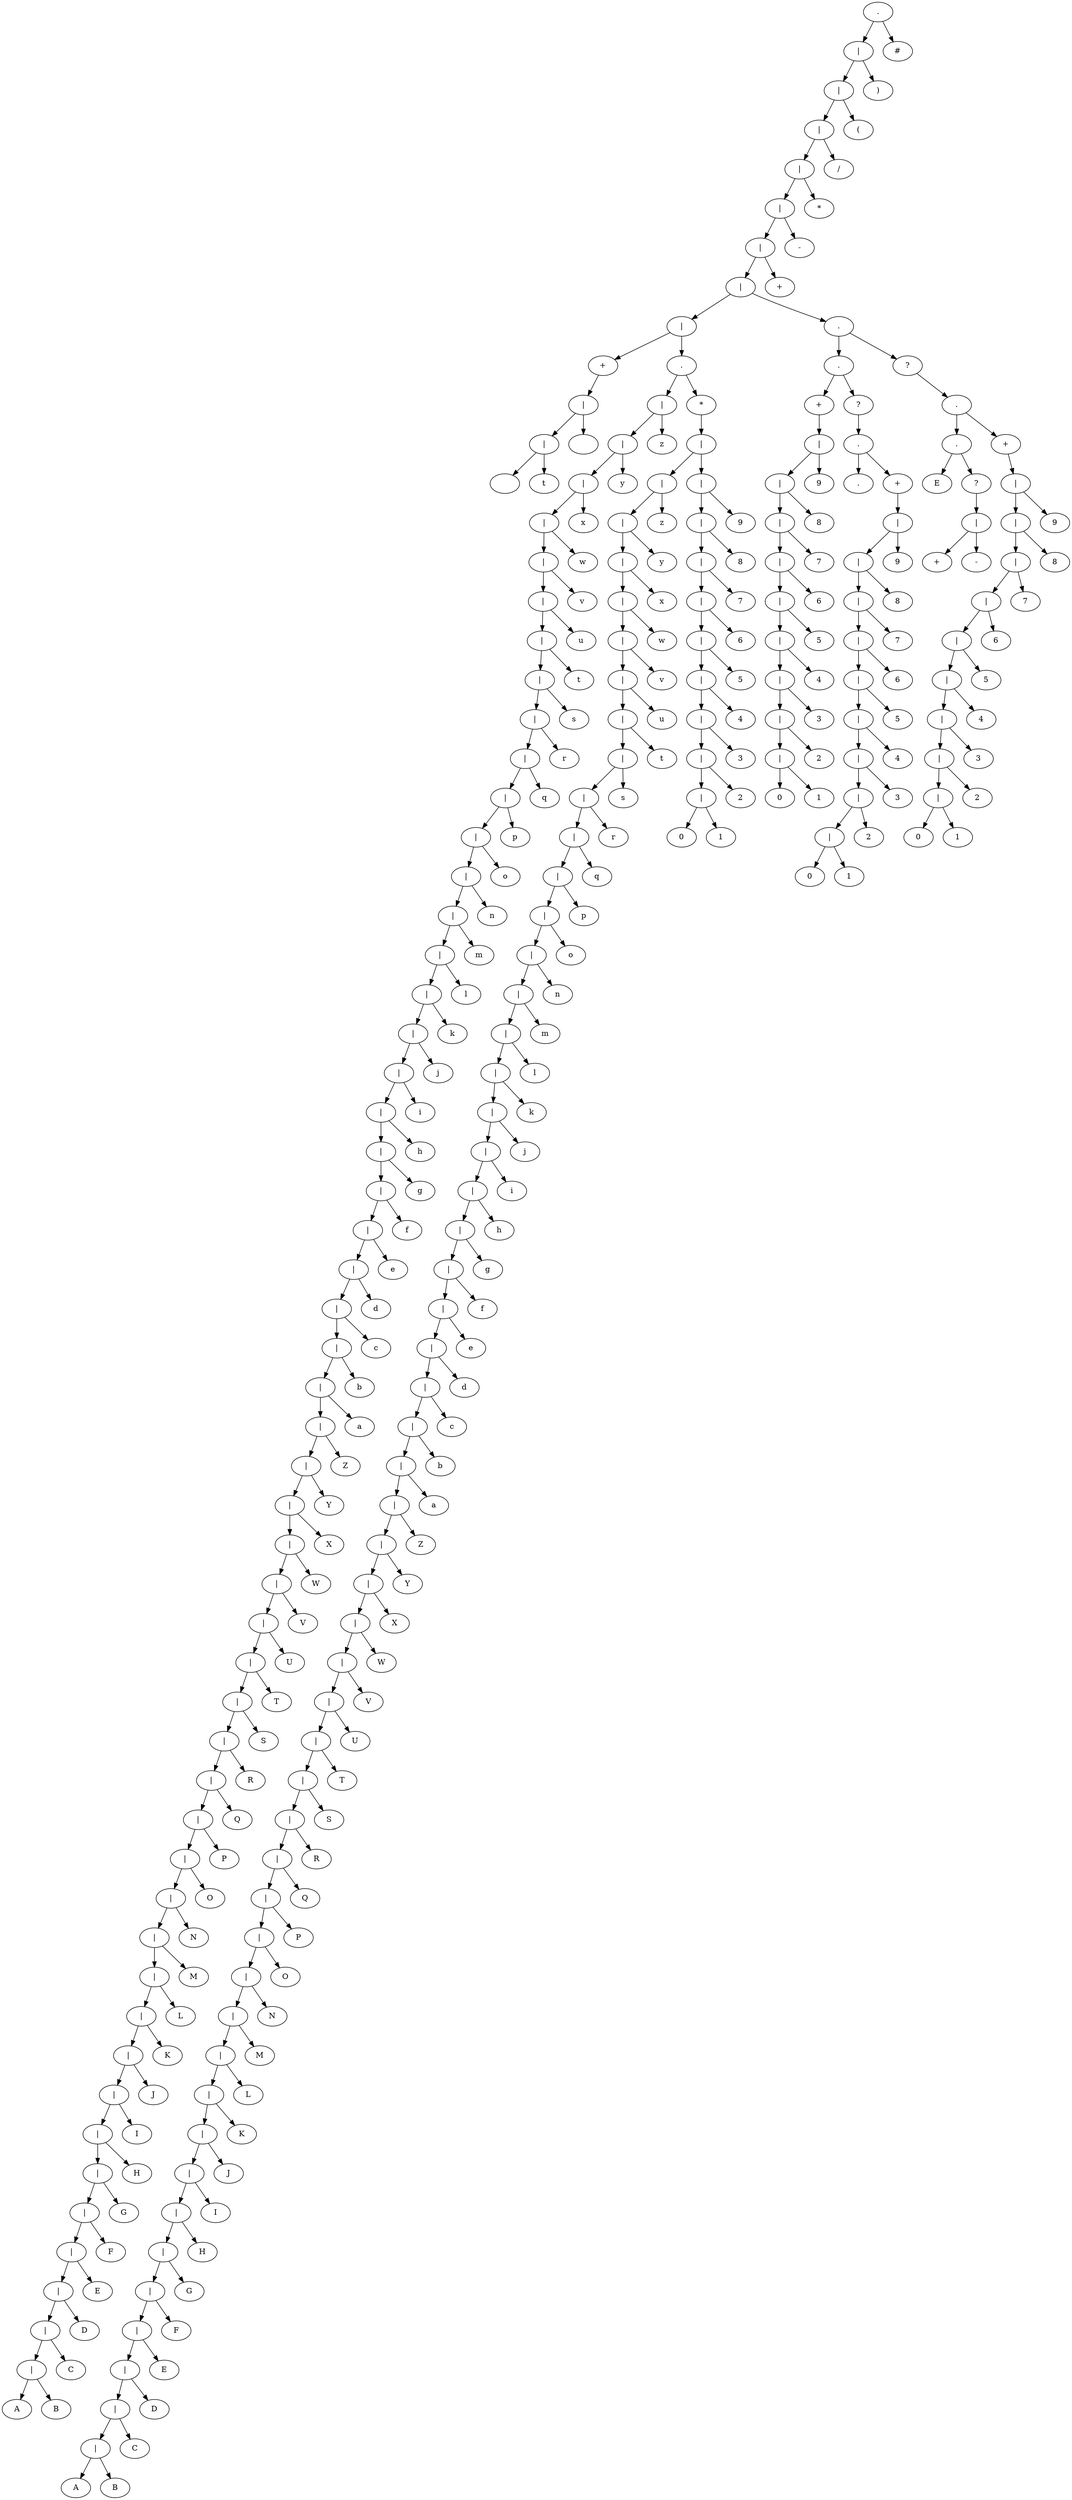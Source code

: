 digraph {
	2297091858512 [label="."]
	2297091858512 -> 2297091858416
	2297091858416 [label="|"]
	2297091858416 -> 2297091858320
	2297091858320 [label="|"]
	2297091858320 -> 2297091858224
	2297091858224 [label="|"]
	2297091858224 -> 2297091858128
	2297091858128 [label="|"]
	2297091858128 -> 2297091858032
	2297091858032 [label="|"]
	2297091858032 -> 2297091857936
	2297091857936 [label="|"]
	2297091857936 -> 2297091857840
	2297091857840 [label="|"]
	2297091857840 -> 2297091854288
	2297091854288 [label="|"]
	2297091854288 -> 2297091728544
	2297091728544 [label="+"]
	2297091728544 -> 2297091728496
	2297091728496 [label="|"]
	2297091728496 -> 2297091728400
	2297091728400 [label="|"]
	2297091728400 -> 2297091728304
	2297091728304 [label=" "]
	2297091728400 -> 2297091728352
	2297091728352 [label="\t"]
	2297091728496 -> 2297091728448
	2297091728448 [label="\n"]
	2297091854288 -> 2297091854240
	2297091854240 [label="."]
	2297091854240 -> 2297091733488
	2297091733488 [label="|"]
	2297091733488 -> 2297091733392
	2297091733392 [label="|"]
	2297091733392 -> 2297091733296
	2297091733296 [label="|"]
	2297091733296 -> 2297091733200
	2297091733200 [label="|"]
	2297091733200 -> 2297091733104
	2297091733104 [label="|"]
	2297091733104 -> 2297091733008
	2297091733008 [label="|"]
	2297091733008 -> 2297091732912
	2297091732912 [label="|"]
	2297091732912 -> 2297091732816
	2297091732816 [label="|"]
	2297091732816 -> 2297091732720
	2297091732720 [label="|"]
	2297091732720 -> 2297091732624
	2297091732624 [label="|"]
	2297091732624 -> 2297091732528
	2297091732528 [label="|"]
	2297091732528 -> 2297091732432
	2297091732432 [label="|"]
	2297091732432 -> 2297091732336
	2297091732336 [label="|"]
	2297091732336 -> 2297091732240
	2297091732240 [label="|"]
	2297091732240 -> 2297091732144
	2297091732144 [label="|"]
	2297091732144 -> 2297091732048
	2297091732048 [label="|"]
	2297091732048 -> 2297091731952
	2297091731952 [label="|"]
	2297091731952 -> 2297091731856
	2297091731856 [label="|"]
	2297091731856 -> 2297091731760
	2297091731760 [label="|"]
	2297091731760 -> 2297091731664
	2297091731664 [label="|"]
	2297091731664 -> 2297091731568
	2297091731568 [label="|"]
	2297091731568 -> 2297091731472
	2297091731472 [label="|"]
	2297091731472 -> 2297091731376
	2297091731376 [label="|"]
	2297091731376 -> 2297091731280
	2297091731280 [label="|"]
	2297091731280 -> 2297091731184
	2297091731184 [label="|"]
	2297091731184 -> 2297091731088
	2297091731088 [label="|"]
	2297091731088 -> 2297091730992
	2297091730992 [label="|"]
	2297091730992 -> 2297091730896
	2297091730896 [label="|"]
	2297091730896 -> 2297091730800
	2297091730800 [label="|"]
	2297091730800 -> 2297091730704
	2297091730704 [label="|"]
	2297091730704 -> 2297091730608
	2297091730608 [label="|"]
	2297091730608 -> 2297091730512
	2297091730512 [label="|"]
	2297091730512 -> 2297091730416
	2297091730416 [label="|"]
	2297091730416 -> 2297091730320
	2297091730320 [label="|"]
	2297091730320 -> 2297091730224
	2297091730224 [label="|"]
	2297091730224 -> 2297091730128
	2297091730128 [label="|"]
	2297091730128 -> 2297091730032
	2297091730032 [label="|"]
	2297091730032 -> 2297091729936
	2297091729936 [label="|"]
	2297091729936 -> 2297091729840
	2297091729840 [label="|"]
	2297091729840 -> 2297091729744
	2297091729744 [label="|"]
	2297091729744 -> 2297091729648
	2297091729648 [label="|"]
	2297091729648 -> 2297091729552
	2297091729552 [label="|"]
	2297091729552 -> 2297091729456
	2297091729456 [label="|"]
	2297091729456 -> 2297091729360
	2297091729360 [label="|"]
	2297091729360 -> 2297091729264
	2297091729264 [label="|"]
	2297091729264 -> 2297091729168
	2297091729168 [label="|"]
	2297091729168 -> 2297091729072
	2297091729072 [label="|"]
	2297091729072 -> 2297091728976
	2297091728976 [label="|"]
	2297091728976 -> 2297091728880
	2297091728880 [label="|"]
	2297091728880 -> 2297091728784
	2297091728784 [label="|"]
	2297091728784 -> 2297091728688
	2297091728688 [label="|"]
	2297091728688 -> 2297091728592
	2297091728592 [label=A]
	2297091728688 -> 2297091728640
	2297091728640 [label=B]
	2297091728784 -> 2297091728736
	2297091728736 [label=C]
	2297091728880 -> 2297091728832
	2297091728832 [label=D]
	2297091728976 -> 2297091728928
	2297091728928 [label=E]
	2297091729072 -> 2297091729024
	2297091729024 [label=F]
	2297091729168 -> 2297091729120
	2297091729120 [label=G]
	2297091729264 -> 2297091729216
	2297091729216 [label=H]
	2297091729360 -> 2297091729312
	2297091729312 [label=I]
	2297091729456 -> 2297091729408
	2297091729408 [label=J]
	2297091729552 -> 2297091729504
	2297091729504 [label=K]
	2297091729648 -> 2297091729600
	2297091729600 [label=L]
	2297091729744 -> 2297091729696
	2297091729696 [label=M]
	2297091729840 -> 2297091729792
	2297091729792 [label=N]
	2297091729936 -> 2297091729888
	2297091729888 [label=O]
	2297091730032 -> 2297091729984
	2297091729984 [label=P]
	2297091730128 -> 2297091730080
	2297091730080 [label=Q]
	2297091730224 -> 2297091730176
	2297091730176 [label=R]
	2297091730320 -> 2297091730272
	2297091730272 [label=S]
	2297091730416 -> 2297091730368
	2297091730368 [label=T]
	2297091730512 -> 2297091730464
	2297091730464 [label=U]
	2297091730608 -> 2297091730560
	2297091730560 [label=V]
	2297091730704 -> 2297091730656
	2297091730656 [label=W]
	2297091730800 -> 2297091730752
	2297091730752 [label=X]
	2297091730896 -> 2297091730848
	2297091730848 [label=Y]
	2297091730992 -> 2297091730944
	2297091730944 [label=Z]
	2297091731088 -> 2297091731040
	2297091731040 [label=a]
	2297091731184 -> 2297091731136
	2297091731136 [label=b]
	2297091731280 -> 2297091731232
	2297091731232 [label=c]
	2297091731376 -> 2297091731328
	2297091731328 [label=d]
	2297091731472 -> 2297091731424
	2297091731424 [label=e]
	2297091731568 -> 2297091731520
	2297091731520 [label=f]
	2297091731664 -> 2297091731616
	2297091731616 [label=g]
	2297091731760 -> 2297091731712
	2297091731712 [label=h]
	2297091731856 -> 2297091731808
	2297091731808 [label=i]
	2297091731952 -> 2297091731904
	2297091731904 [label=j]
	2297091732048 -> 2297091732000
	2297091732000 [label=k]
	2297091732144 -> 2297091732096
	2297091732096 [label=l]
	2297091732240 -> 2297091732192
	2297091732192 [label=m]
	2297091732336 -> 2297091732288
	2297091732288 [label=n]
	2297091732432 -> 2297091732384
	2297091732384 [label=o]
	2297091732528 -> 2297091732480
	2297091732480 [label=p]
	2297091732624 -> 2297091732576
	2297091732576 [label=q]
	2297091732720 -> 2297091732672
	2297091732672 [label=r]
	2297091732816 -> 2297091732768
	2297091732768 [label=s]
	2297091732912 -> 2297091732864
	2297091732864 [label=t]
	2297091733008 -> 2297091732960
	2297091732960 [label=u]
	2297091733104 -> 2297091733056
	2297091733056 [label=v]
	2297091733200 -> 2297091733152
	2297091733152 [label=w]
	2297091733296 -> 2297091733248
	2297091733248 [label=x]
	2297091733392 -> 2297091733344
	2297091733344 [label=y]
	2297091733488 -> 2297091733440
	2297091733440 [label=z]
	2297091854240 -> 2297091854192
	2297091854192 [label="*"]
	2297091854192 -> 2297091854144
	2297091854144 [label="|"]
	2297091854144 -> 2297091853184
	2297091853184 [label="|"]
	2297091853184 -> 2297091853088
	2297091853088 [label="|"]
	2297091853088 -> 2297091852992
	2297091852992 [label="|"]
	2297091852992 -> 2297091852896
	2297091852896 [label="|"]
	2297091852896 -> 2297091852800
	2297091852800 [label="|"]
	2297091852800 -> 2297091852704
	2297091852704 [label="|"]
	2297091852704 -> 2297091852608
	2297091852608 [label="|"]
	2297091852608 -> 2297091852512
	2297091852512 [label="|"]
	2297091852512 -> 2297091852416
	2297091852416 [label="|"]
	2297091852416 -> 2297091852320
	2297091852320 [label="|"]
	2297091852320 -> 2297091852224
	2297091852224 [label="|"]
	2297091852224 -> 2297091852128
	2297091852128 [label="|"]
	2297091852128 -> 2297091852032
	2297091852032 [label="|"]
	2297091852032 -> 2297091851936
	2297091851936 [label="|"]
	2297091851936 -> 2297091851840
	2297091851840 [label="|"]
	2297091851840 -> 2297091851744
	2297091851744 [label="|"]
	2297091851744 -> 2297091851648
	2297091851648 [label="|"]
	2297091851648 -> 2297091851552
	2297091851552 [label="|"]
	2297091851552 -> 2297091851456
	2297091851456 [label="|"]
	2297091851456 -> 2297091851360
	2297091851360 [label="|"]
	2297091851360 -> 2297091851264
	2297091851264 [label="|"]
	2297091851264 -> 2297091851168
	2297091851168 [label="|"]
	2297091851168 -> 2297091851072
	2297091851072 [label="|"]
	2297091851072 -> 2297091850976
	2297091850976 [label="|"]
	2297091850976 -> 2297091850880
	2297091850880 [label="|"]
	2297091850880 -> 2297091850784
	2297091850784 [label="|"]
	2297091850784 -> 2297091850688
	2297091850688 [label="|"]
	2297091850688 -> 2297091850592
	2297091850592 [label="|"]
	2297091850592 -> 2297091850496
	2297091850496 [label="|"]
	2297091850496 -> 2297091850400
	2297091850400 [label="|"]
	2297091850400 -> 2297091850304
	2297091850304 [label="|"]
	2297091850304 -> 2297091735456
	2297091735456 [label="|"]
	2297091735456 -> 2297091735360
	2297091735360 [label="|"]
	2297091735360 -> 2297091735264
	2297091735264 [label="|"]
	2297091735264 -> 2297091735168
	2297091735168 [label="|"]
	2297091735168 -> 2297091735072
	2297091735072 [label="|"]
	2297091735072 -> 2297091734976
	2297091734976 [label="|"]
	2297091734976 -> 2297091734880
	2297091734880 [label="|"]
	2297091734880 -> 2297091734784
	2297091734784 [label="|"]
	2297091734784 -> 2297091734688
	2297091734688 [label="|"]
	2297091734688 -> 2297091734592
	2297091734592 [label="|"]
	2297091734592 -> 2297091734496
	2297091734496 [label="|"]
	2297091734496 -> 2297091734400
	2297091734400 [label="|"]
	2297091734400 -> 2297091734304
	2297091734304 [label="|"]
	2297091734304 -> 2297091734208
	2297091734208 [label="|"]
	2297091734208 -> 2297091734112
	2297091734112 [label="|"]
	2297091734112 -> 2297091734016
	2297091734016 [label="|"]
	2297091734016 -> 2297091733920
	2297091733920 [label="|"]
	2297091733920 -> 2297091733824
	2297091733824 [label="|"]
	2297091733824 -> 2297091733728
	2297091733728 [label="|"]
	2297091733728 -> 2297091733632
	2297091733632 [label="|"]
	2297091733632 -> 2297091733536
	2297091733536 [label=A]
	2297091733632 -> 2297091733584
	2297091733584 [label=B]
	2297091733728 -> 2297091733680
	2297091733680 [label=C]
	2297091733824 -> 2297091733776
	2297091733776 [label=D]
	2297091733920 -> 2297091733872
	2297091733872 [label=E]
	2297091734016 -> 2297091733968
	2297091733968 [label=F]
	2297091734112 -> 2297091734064
	2297091734064 [label=G]
	2297091734208 -> 2297091734160
	2297091734160 [label=H]
	2297091734304 -> 2297091734256
	2297091734256 [label=I]
	2297091734400 -> 2297091734352
	2297091734352 [label=J]
	2297091734496 -> 2297091734448
	2297091734448 [label=K]
	2297091734592 -> 2297091734544
	2297091734544 [label=L]
	2297091734688 -> 2297091734640
	2297091734640 [label=M]
	2297091734784 -> 2297091734736
	2297091734736 [label=N]
	2297091734880 -> 2297091734832
	2297091734832 [label=O]
	2297091734976 -> 2297091734928
	2297091734928 [label=P]
	2297091735072 -> 2297091735024
	2297091735024 [label=Q]
	2297091735168 -> 2297091735120
	2297091735120 [label=R]
	2297091735264 -> 2297091735216
	2297091735216 [label=S]
	2297091735360 -> 2297091735312
	2297091735312 [label=T]
	2297091735456 -> 2297091735408
	2297091735408 [label=U]
	2297091850304 -> 2297091735504
	2297091735504 [label=V]
	2297091850400 -> 2297091850352
	2297091850352 [label=W]
	2297091850496 -> 2297091850448
	2297091850448 [label=X]
	2297091850592 -> 2297091850544
	2297091850544 [label=Y]
	2297091850688 -> 2297091850640
	2297091850640 [label=Z]
	2297091850784 -> 2297091850736
	2297091850736 [label=a]
	2297091850880 -> 2297091850832
	2297091850832 [label=b]
	2297091850976 -> 2297091850928
	2297091850928 [label=c]
	2297091851072 -> 2297091851024
	2297091851024 [label=d]
	2297091851168 -> 2297091851120
	2297091851120 [label=e]
	2297091851264 -> 2297091851216
	2297091851216 [label=f]
	2297091851360 -> 2297091851312
	2297091851312 [label=g]
	2297091851456 -> 2297091851408
	2297091851408 [label=h]
	2297091851552 -> 2297091851504
	2297091851504 [label=i]
	2297091851648 -> 2297091851600
	2297091851600 [label=j]
	2297091851744 -> 2297091851696
	2297091851696 [label=k]
	2297091851840 -> 2297091851792
	2297091851792 [label=l]
	2297091851936 -> 2297091851888
	2297091851888 [label=m]
	2297091852032 -> 2297091851984
	2297091851984 [label=n]
	2297091852128 -> 2297091852080
	2297091852080 [label=o]
	2297091852224 -> 2297091852176
	2297091852176 [label=p]
	2297091852320 -> 2297091852272
	2297091852272 [label=q]
	2297091852416 -> 2297091852368
	2297091852368 [label=r]
	2297091852512 -> 2297091852464
	2297091852464 [label=s]
	2297091852608 -> 2297091852560
	2297091852560 [label=t]
	2297091852704 -> 2297091852656
	2297091852656 [label=u]
	2297091852800 -> 2297091852752
	2297091852752 [label=v]
	2297091852896 -> 2297091852848
	2297091852848 [label=w]
	2297091852992 -> 2297091852944
	2297091852944 [label=x]
	2297091853088 -> 2297091853040
	2297091853040 [label=y]
	2297091853184 -> 2297091853136
	2297091853136 [label=z]
	2297091854144 -> 2297091854096
	2297091854096 [label="|"]
	2297091854096 -> 2297091854000
	2297091854000 [label="|"]
	2297091854000 -> 2297091853904
	2297091853904 [label="|"]
	2297091853904 -> 2297091853808
	2297091853808 [label="|"]
	2297091853808 -> 2297091853712
	2297091853712 [label="|"]
	2297091853712 -> 2297091853616
	2297091853616 [label="|"]
	2297091853616 -> 2297091853520
	2297091853520 [label="|"]
	2297091853520 -> 2297091853424
	2297091853424 [label="|"]
	2297091853424 -> 2297091853328
	2297091853328 [label="|"]
	2297091853328 -> 2297091853232
	2297091853232 [label=0]
	2297091853328 -> 2297091853280
	2297091853280 [label=1]
	2297091853424 -> 2297091853376
	2297091853376 [label=2]
	2297091853520 -> 2297091853472
	2297091853472 [label=3]
	2297091853616 -> 2297091853568
	2297091853568 [label=4]
	2297091853712 -> 2297091853664
	2297091853664 [label=5]
	2297091853808 -> 2297091853760
	2297091853760 [label=6]
	2297091853904 -> 2297091853856
	2297091853856 [label=7]
	2297091854000 -> 2297091853952
	2297091853952 [label=8]
	2297091854096 -> 2297091854048
	2297091854048 [label=9]
	2297091857840 -> 2297091857792
	2297091857792 [label="."]
	2297091857792 -> 2297091856400
	2297091856400 [label="."]
	2297091856400 -> 2297091855248
	2297091855248 [label="+"]
	2297091855248 -> 2297091855200
	2297091855200 [label="|"]
	2297091855200 -> 2297091855104
	2297091855104 [label="|"]
	2297091855104 -> 2297091855008
	2297091855008 [label="|"]
	2297091855008 -> 2297091854912
	2297091854912 [label="|"]
	2297091854912 -> 2297091854816
	2297091854816 [label="|"]
	2297091854816 -> 2297091854720
	2297091854720 [label="|"]
	2297091854720 -> 2297091854624
	2297091854624 [label="|"]
	2297091854624 -> 2297091854528
	2297091854528 [label="|"]
	2297091854528 -> 2297091854432
	2297091854432 [label="|"]
	2297091854432 -> 2297091854336
	2297091854336 [label=0]
	2297091854432 -> 2297091854384
	2297091854384 [label=1]
	2297091854528 -> 2297091854480
	2297091854480 [label=2]
	2297091854624 -> 2297091854576
	2297091854576 [label=3]
	2297091854720 -> 2297091854672
	2297091854672 [label=4]
	2297091854816 -> 2297091854768
	2297091854768 [label=5]
	2297091854912 -> 2297091854864
	2297091854864 [label=6]
	2297091855008 -> 2297091854960
	2297091854960 [label=7]
	2297091855104 -> 2297091855056
	2297091855056 [label=8]
	2297091855200 -> 2297091855152
	2297091855152 [label=9]
	2297091856400 -> 2297091856352
	2297091856352 [label="?"]
	2297091856352 -> 2297091856304
	2297091856304 [label="."]
	2297091856304 -> 2297091855296
	2297091855296 [label="."]
	2297091856304 -> 2297091856256
	2297091856256 [label="+"]
	2297091856256 -> 2297091856208
	2297091856208 [label="|"]
	2297091856208 -> 2297091856112
	2297091856112 [label="|"]
	2297091856112 -> 2297091856016
	2297091856016 [label="|"]
	2297091856016 -> 2297091855920
	2297091855920 [label="|"]
	2297091855920 -> 2297091855824
	2297091855824 [label="|"]
	2297091855824 -> 2297091855728
	2297091855728 [label="|"]
	2297091855728 -> 2297091855632
	2297091855632 [label="|"]
	2297091855632 -> 2297091855536
	2297091855536 [label="|"]
	2297091855536 -> 2297091855440
	2297091855440 [label="|"]
	2297091855440 -> 2297091855344
	2297091855344 [label=0]
	2297091855440 -> 2297091855392
	2297091855392 [label=1]
	2297091855536 -> 2297091855488
	2297091855488 [label=2]
	2297091855632 -> 2297091855584
	2297091855584 [label=3]
	2297091855728 -> 2297091855680
	2297091855680 [label=4]
	2297091855824 -> 2297091855776
	2297091855776 [label=5]
	2297091855920 -> 2297091855872
	2297091855872 [label=6]
	2297091856016 -> 2297091855968
	2297091855968 [label=7]
	2297091856112 -> 2297091856064
	2297091856064 [label=8]
	2297091856208 -> 2297091856160
	2297091856160 [label=9]
	2297091857792 -> 2297091857744
	2297091857744 [label="?"]
	2297091857744 -> 2297091857696
	2297091857696 [label="."]
	2297091857696 -> 2297091856688
	2297091856688 [label="."]
	2297091856688 -> 2297091856448
	2297091856448 [label=E]
	2297091856688 -> 2297091856640
	2297091856640 [label="?"]
	2297091856640 -> 2297091856592
	2297091856592 [label="|"]
	2297091856592 -> 2297091856496
	2297091856496 [label="+"]
	2297091856592 -> 2297091856544
	2297091856544 [label="-"]
	2297091857696 -> 2297091857648
	2297091857648 [label="+"]
	2297091857648 -> 2297091857600
	2297091857600 [label="|"]
	2297091857600 -> 2297091857504
	2297091857504 [label="|"]
	2297091857504 -> 2297091857408
	2297091857408 [label="|"]
	2297091857408 -> 2297091857312
	2297091857312 [label="|"]
	2297091857312 -> 2297091857216
	2297091857216 [label="|"]
	2297091857216 -> 2297091857120
	2297091857120 [label="|"]
	2297091857120 -> 2297091857024
	2297091857024 [label="|"]
	2297091857024 -> 2297091856928
	2297091856928 [label="|"]
	2297091856928 -> 2297091856832
	2297091856832 [label="|"]
	2297091856832 -> 2297091856736
	2297091856736 [label=0]
	2297091856832 -> 2297091856784
	2297091856784 [label=1]
	2297091856928 -> 2297091856880
	2297091856880 [label=2]
	2297091857024 -> 2297091856976
	2297091856976 [label=3]
	2297091857120 -> 2297091857072
	2297091857072 [label=4]
	2297091857216 -> 2297091857168
	2297091857168 [label=5]
	2297091857312 -> 2297091857264
	2297091857264 [label=6]
	2297091857408 -> 2297091857360
	2297091857360 [label=7]
	2297091857504 -> 2297091857456
	2297091857456 [label=8]
	2297091857600 -> 2297091857552
	2297091857552 [label=9]
	2297091857936 -> 2297091857888
	2297091857888 [label="+"]
	2297091858032 -> 2297091857984
	2297091857984 [label="-"]
	2297091858128 -> 2297091858080
	2297091858080 [label="*"]
	2297091858224 -> 2297091858176
	2297091858176 [label="/"]
	2297091858320 -> 2297091858272
	2297091858272 [label="("]
	2297091858416 -> 2297091858368
	2297091858368 [label=")"]
	2297091858512 -> 2297091858464
	2297091858464 [label="#"]
}
